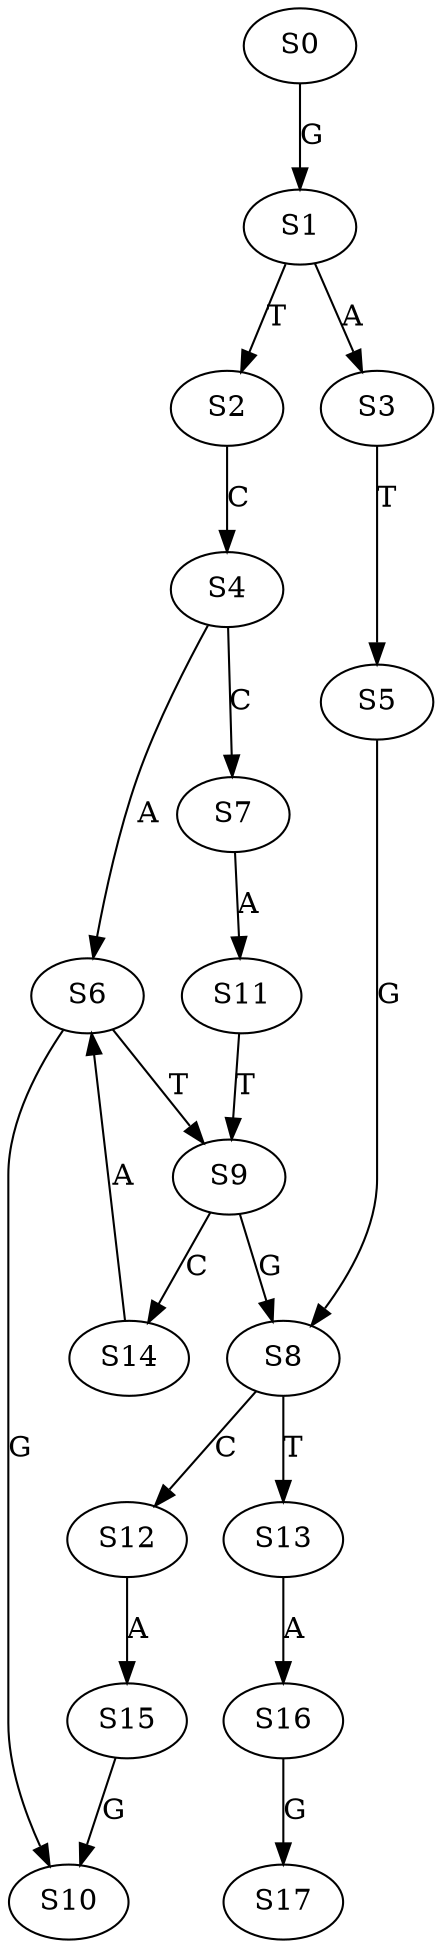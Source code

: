 strict digraph  {
	S0 -> S1 [ label = G ];
	S1 -> S2 [ label = T ];
	S1 -> S3 [ label = A ];
	S2 -> S4 [ label = C ];
	S3 -> S5 [ label = T ];
	S4 -> S6 [ label = A ];
	S4 -> S7 [ label = C ];
	S5 -> S8 [ label = G ];
	S6 -> S9 [ label = T ];
	S6 -> S10 [ label = G ];
	S7 -> S11 [ label = A ];
	S8 -> S12 [ label = C ];
	S8 -> S13 [ label = T ];
	S9 -> S8 [ label = G ];
	S9 -> S14 [ label = C ];
	S11 -> S9 [ label = T ];
	S12 -> S15 [ label = A ];
	S13 -> S16 [ label = A ];
	S14 -> S6 [ label = A ];
	S15 -> S10 [ label = G ];
	S16 -> S17 [ label = G ];
}
